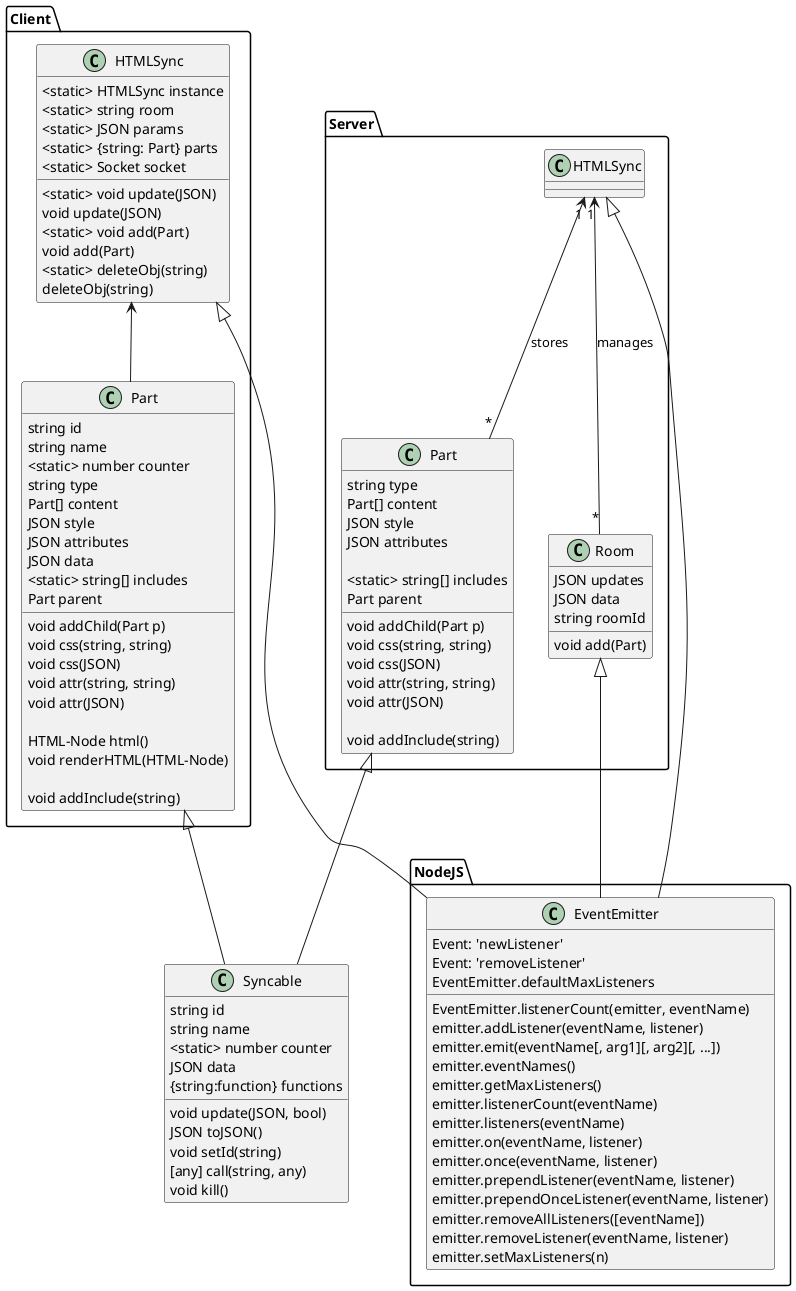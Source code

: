 @startuml

Namespace Server{

    class Part{
        void addChild(Part p)
        void css(string, string)
        void css(JSON)
        void attr(string, string)
        void attr(JSON)

        void addInclude(string)

        string type
        Part[] content
        JSON style
        JSON attributes

        <static> string[] includes
        Part parent
    }





    class Room{
        void add(Part)
        JSON updates
        JSON data
        string roomId
    }

    HTMLSync "1" <-- "*" Room : manages
    HTMLSync "1" <-- "*" Part : stores
}

class Syncable{
    void update(JSON, bool)
    JSON toJSON()
    void setId(string)
    [any] call(string, any)
    void kill()

    string id
    string name
    <static> number counter
    JSON data
    {string:function} functions
}
Client.Part <|-- Syncable
Server.Part <|-- Syncable

Namespace NodeJS{
    class EventEmitter{
        Event: 'newListener'
        Event: 'removeListener'
        EventEmitter.listenerCount(emitter, eventName)
        EventEmitter.defaultMaxListeners
        emitter.addListener(eventName, listener)
        emitter.emit(eventName[, arg1][, arg2][, ...])
        emitter.eventNames()
        emitter.getMaxListeners()
        emitter.listenerCount(eventName)
        emitter.listeners(eventName)
        emitter.on(eventName, listener)
        emitter.once(eventName, listener)
        emitter.prependListener(eventName, listener)
        emitter.prependOnceListener(eventName, listener)
        emitter.removeAllListeners([eventName])
        emitter.removeListener(eventName, listener)
        emitter.setMaxListeners(n)
    }
}

Server.HTMLSync <|-- NodeJS.EventEmitter
Client.HTMLSync <|-- NodeJS.EventEmitter
Server.Room <|-- NodeJS.EventEmitter

Namespace Client{

    class Part{
        void addChild(Part p)
        void css(string, string)
        void css(JSON)
        void attr(string, string)
        void attr(JSON)

        HTML-Node html()
        void renderHTML(HTML-Node)

        void addInclude(string)

        string id
        string name
        <static> number counter
        string type
        Part[] content
        JSON style
        JSON attributes
        JSON data
        <static> string[] includes
        Part parent
    }

    class HTMLSync{
        <static> void update(JSON)
        void update(JSON)
        <static> void add(Part)
        void add(Part)
        <static> deleteObj(string)
        deleteObj(string)

        <static> HTMLSync instance
        <static> string room
        <static> JSON params
        <static> {string: Part} parts
        <static> Socket socket
    }

    HTMLSync <-- Part
}



@enduml
